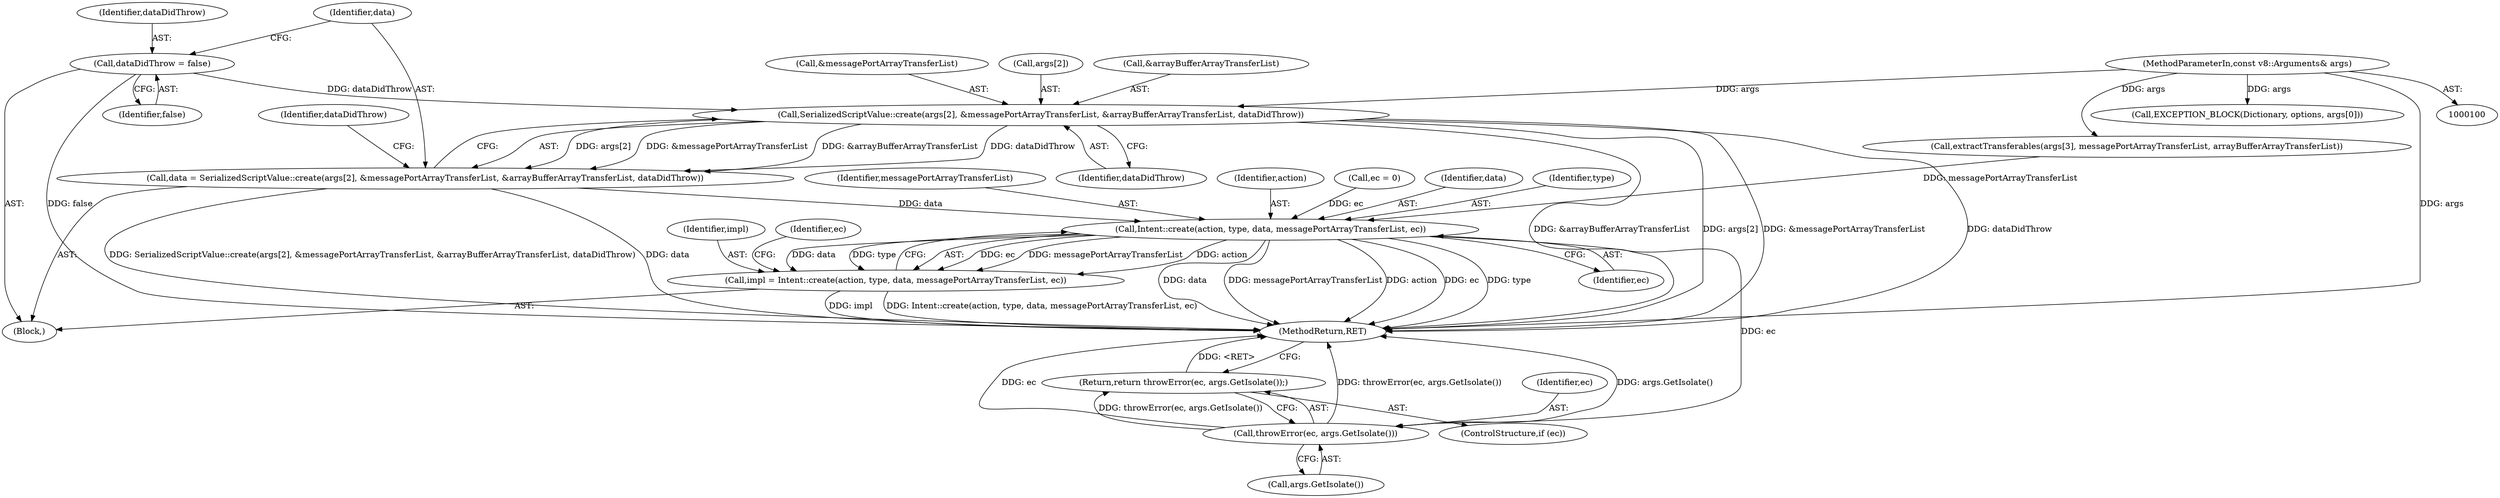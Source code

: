 digraph "0_Chrome_e9372a1bfd3588a80fcf49aa07321f0971dd6091_52@API" {
"1000195" [label="(Call,SerializedScriptValue::create(args[2], &messagePortArrayTransferList, &arrayBufferArrayTransferList, dataDidThrow))"];
"1000101" [label="(MethodParameterIn,const v8::Arguments& args)"];
"1000189" [label="(Call,dataDidThrow = false)"];
"1000193" [label="(Call,data = SerializedScriptValue::create(args[2], &messagePortArrayTransferList, &arrayBufferArrayTransferList, dataDidThrow))"];
"1000213" [label="(Call,Intent::create(action, type, data, messagePortArrayTransferList, ec))"];
"1000211" [label="(Call,impl = Intent::create(action, type, data, messagePortArrayTransferList, ec))"];
"1000222" [label="(Call,throwError(ec, args.GetIsolate()))"];
"1000221" [label="(Return,return throwError(ec, args.GetIsolate());)"];
"1000203" [label="(Identifier,dataDidThrow)"];
"1000193" [label="(Call,data = SerializedScriptValue::create(args[2], &messagePortArrayTransferList, &arrayBufferArrayTransferList, dataDidThrow))"];
"1000218" [label="(Identifier,ec)"];
"1000167" [label="(Call,ec = 0)"];
"1000205" [label="(Identifier,dataDidThrow)"];
"1000190" [label="(Identifier,dataDidThrow)"];
"1000191" [label="(Identifier,false)"];
"1000239" [label="(MethodReturn,RET)"];
"1000223" [label="(Identifier,ec)"];
"1000216" [label="(Identifier,data)"];
"1000219" [label="(ControlStructure,if (ec))"];
"1000213" [label="(Call,Intent::create(action, type, data, messagePortArrayTransferList, ec))"];
"1000101" [label="(MethodParameterIn,const v8::Arguments& args)"];
"1000194" [label="(Identifier,data)"];
"1000215" [label="(Identifier,type)"];
"1000102" [label="(Block,)"];
"1000222" [label="(Call,throwError(ec, args.GetIsolate()))"];
"1000189" [label="(Call,dataDidThrow = false)"];
"1000201" [label="(Call,&arrayBufferArrayTransferList)"];
"1000129" [label="(Call,EXCEPTION_BLOCK(Dictionary, options, args[0]))"];
"1000221" [label="(Return,return throwError(ec, args.GetIsolate());)"];
"1000179" [label="(Call,extractTransferables(args[3], messagePortArrayTransferList, arrayBufferArrayTransferList))"];
"1000199" [label="(Call,&messagePortArrayTransferList)"];
"1000195" [label="(Call,SerializedScriptValue::create(args[2], &messagePortArrayTransferList, &arrayBufferArrayTransferList, dataDidThrow))"];
"1000212" [label="(Identifier,impl)"];
"1000224" [label="(Call,args.GetIsolate())"];
"1000220" [label="(Identifier,ec)"];
"1000217" [label="(Identifier,messagePortArrayTransferList)"];
"1000211" [label="(Call,impl = Intent::create(action, type, data, messagePortArrayTransferList, ec))"];
"1000214" [label="(Identifier,action)"];
"1000196" [label="(Call,args[2])"];
"1000195" -> "1000193"  [label="AST: "];
"1000195" -> "1000203"  [label="CFG: "];
"1000196" -> "1000195"  [label="AST: "];
"1000199" -> "1000195"  [label="AST: "];
"1000201" -> "1000195"  [label="AST: "];
"1000203" -> "1000195"  [label="AST: "];
"1000193" -> "1000195"  [label="CFG: "];
"1000195" -> "1000239"  [label="DDG: &arrayBufferArrayTransferList"];
"1000195" -> "1000239"  [label="DDG: dataDidThrow"];
"1000195" -> "1000239"  [label="DDG: &messagePortArrayTransferList"];
"1000195" -> "1000239"  [label="DDG: args[2]"];
"1000195" -> "1000193"  [label="DDG: args[2]"];
"1000195" -> "1000193"  [label="DDG: &messagePortArrayTransferList"];
"1000195" -> "1000193"  [label="DDG: &arrayBufferArrayTransferList"];
"1000195" -> "1000193"  [label="DDG: dataDidThrow"];
"1000101" -> "1000195"  [label="DDG: args"];
"1000189" -> "1000195"  [label="DDG: dataDidThrow"];
"1000101" -> "1000100"  [label="AST: "];
"1000101" -> "1000239"  [label="DDG: args"];
"1000101" -> "1000129"  [label="DDG: args"];
"1000101" -> "1000179"  [label="DDG: args"];
"1000189" -> "1000102"  [label="AST: "];
"1000189" -> "1000191"  [label="CFG: "];
"1000190" -> "1000189"  [label="AST: "];
"1000191" -> "1000189"  [label="AST: "];
"1000194" -> "1000189"  [label="CFG: "];
"1000189" -> "1000239"  [label="DDG: false"];
"1000193" -> "1000102"  [label="AST: "];
"1000194" -> "1000193"  [label="AST: "];
"1000205" -> "1000193"  [label="CFG: "];
"1000193" -> "1000239"  [label="DDG: data"];
"1000193" -> "1000239"  [label="DDG: SerializedScriptValue::create(args[2], &messagePortArrayTransferList, &arrayBufferArrayTransferList, dataDidThrow)"];
"1000193" -> "1000213"  [label="DDG: data"];
"1000213" -> "1000211"  [label="AST: "];
"1000213" -> "1000218"  [label="CFG: "];
"1000214" -> "1000213"  [label="AST: "];
"1000215" -> "1000213"  [label="AST: "];
"1000216" -> "1000213"  [label="AST: "];
"1000217" -> "1000213"  [label="AST: "];
"1000218" -> "1000213"  [label="AST: "];
"1000211" -> "1000213"  [label="CFG: "];
"1000213" -> "1000239"  [label="DDG: data"];
"1000213" -> "1000239"  [label="DDG: messagePortArrayTransferList"];
"1000213" -> "1000239"  [label="DDG: action"];
"1000213" -> "1000239"  [label="DDG: ec"];
"1000213" -> "1000239"  [label="DDG: type"];
"1000213" -> "1000211"  [label="DDG: ec"];
"1000213" -> "1000211"  [label="DDG: messagePortArrayTransferList"];
"1000213" -> "1000211"  [label="DDG: action"];
"1000213" -> "1000211"  [label="DDG: data"];
"1000213" -> "1000211"  [label="DDG: type"];
"1000179" -> "1000213"  [label="DDG: messagePortArrayTransferList"];
"1000167" -> "1000213"  [label="DDG: ec"];
"1000213" -> "1000222"  [label="DDG: ec"];
"1000211" -> "1000102"  [label="AST: "];
"1000212" -> "1000211"  [label="AST: "];
"1000220" -> "1000211"  [label="CFG: "];
"1000211" -> "1000239"  [label="DDG: impl"];
"1000211" -> "1000239"  [label="DDG: Intent::create(action, type, data, messagePortArrayTransferList, ec)"];
"1000222" -> "1000221"  [label="AST: "];
"1000222" -> "1000224"  [label="CFG: "];
"1000223" -> "1000222"  [label="AST: "];
"1000224" -> "1000222"  [label="AST: "];
"1000221" -> "1000222"  [label="CFG: "];
"1000222" -> "1000239"  [label="DDG: args.GetIsolate()"];
"1000222" -> "1000239"  [label="DDG: ec"];
"1000222" -> "1000239"  [label="DDG: throwError(ec, args.GetIsolate())"];
"1000222" -> "1000221"  [label="DDG: throwError(ec, args.GetIsolate())"];
"1000221" -> "1000219"  [label="AST: "];
"1000239" -> "1000221"  [label="CFG: "];
"1000221" -> "1000239"  [label="DDG: <RET>"];
}
